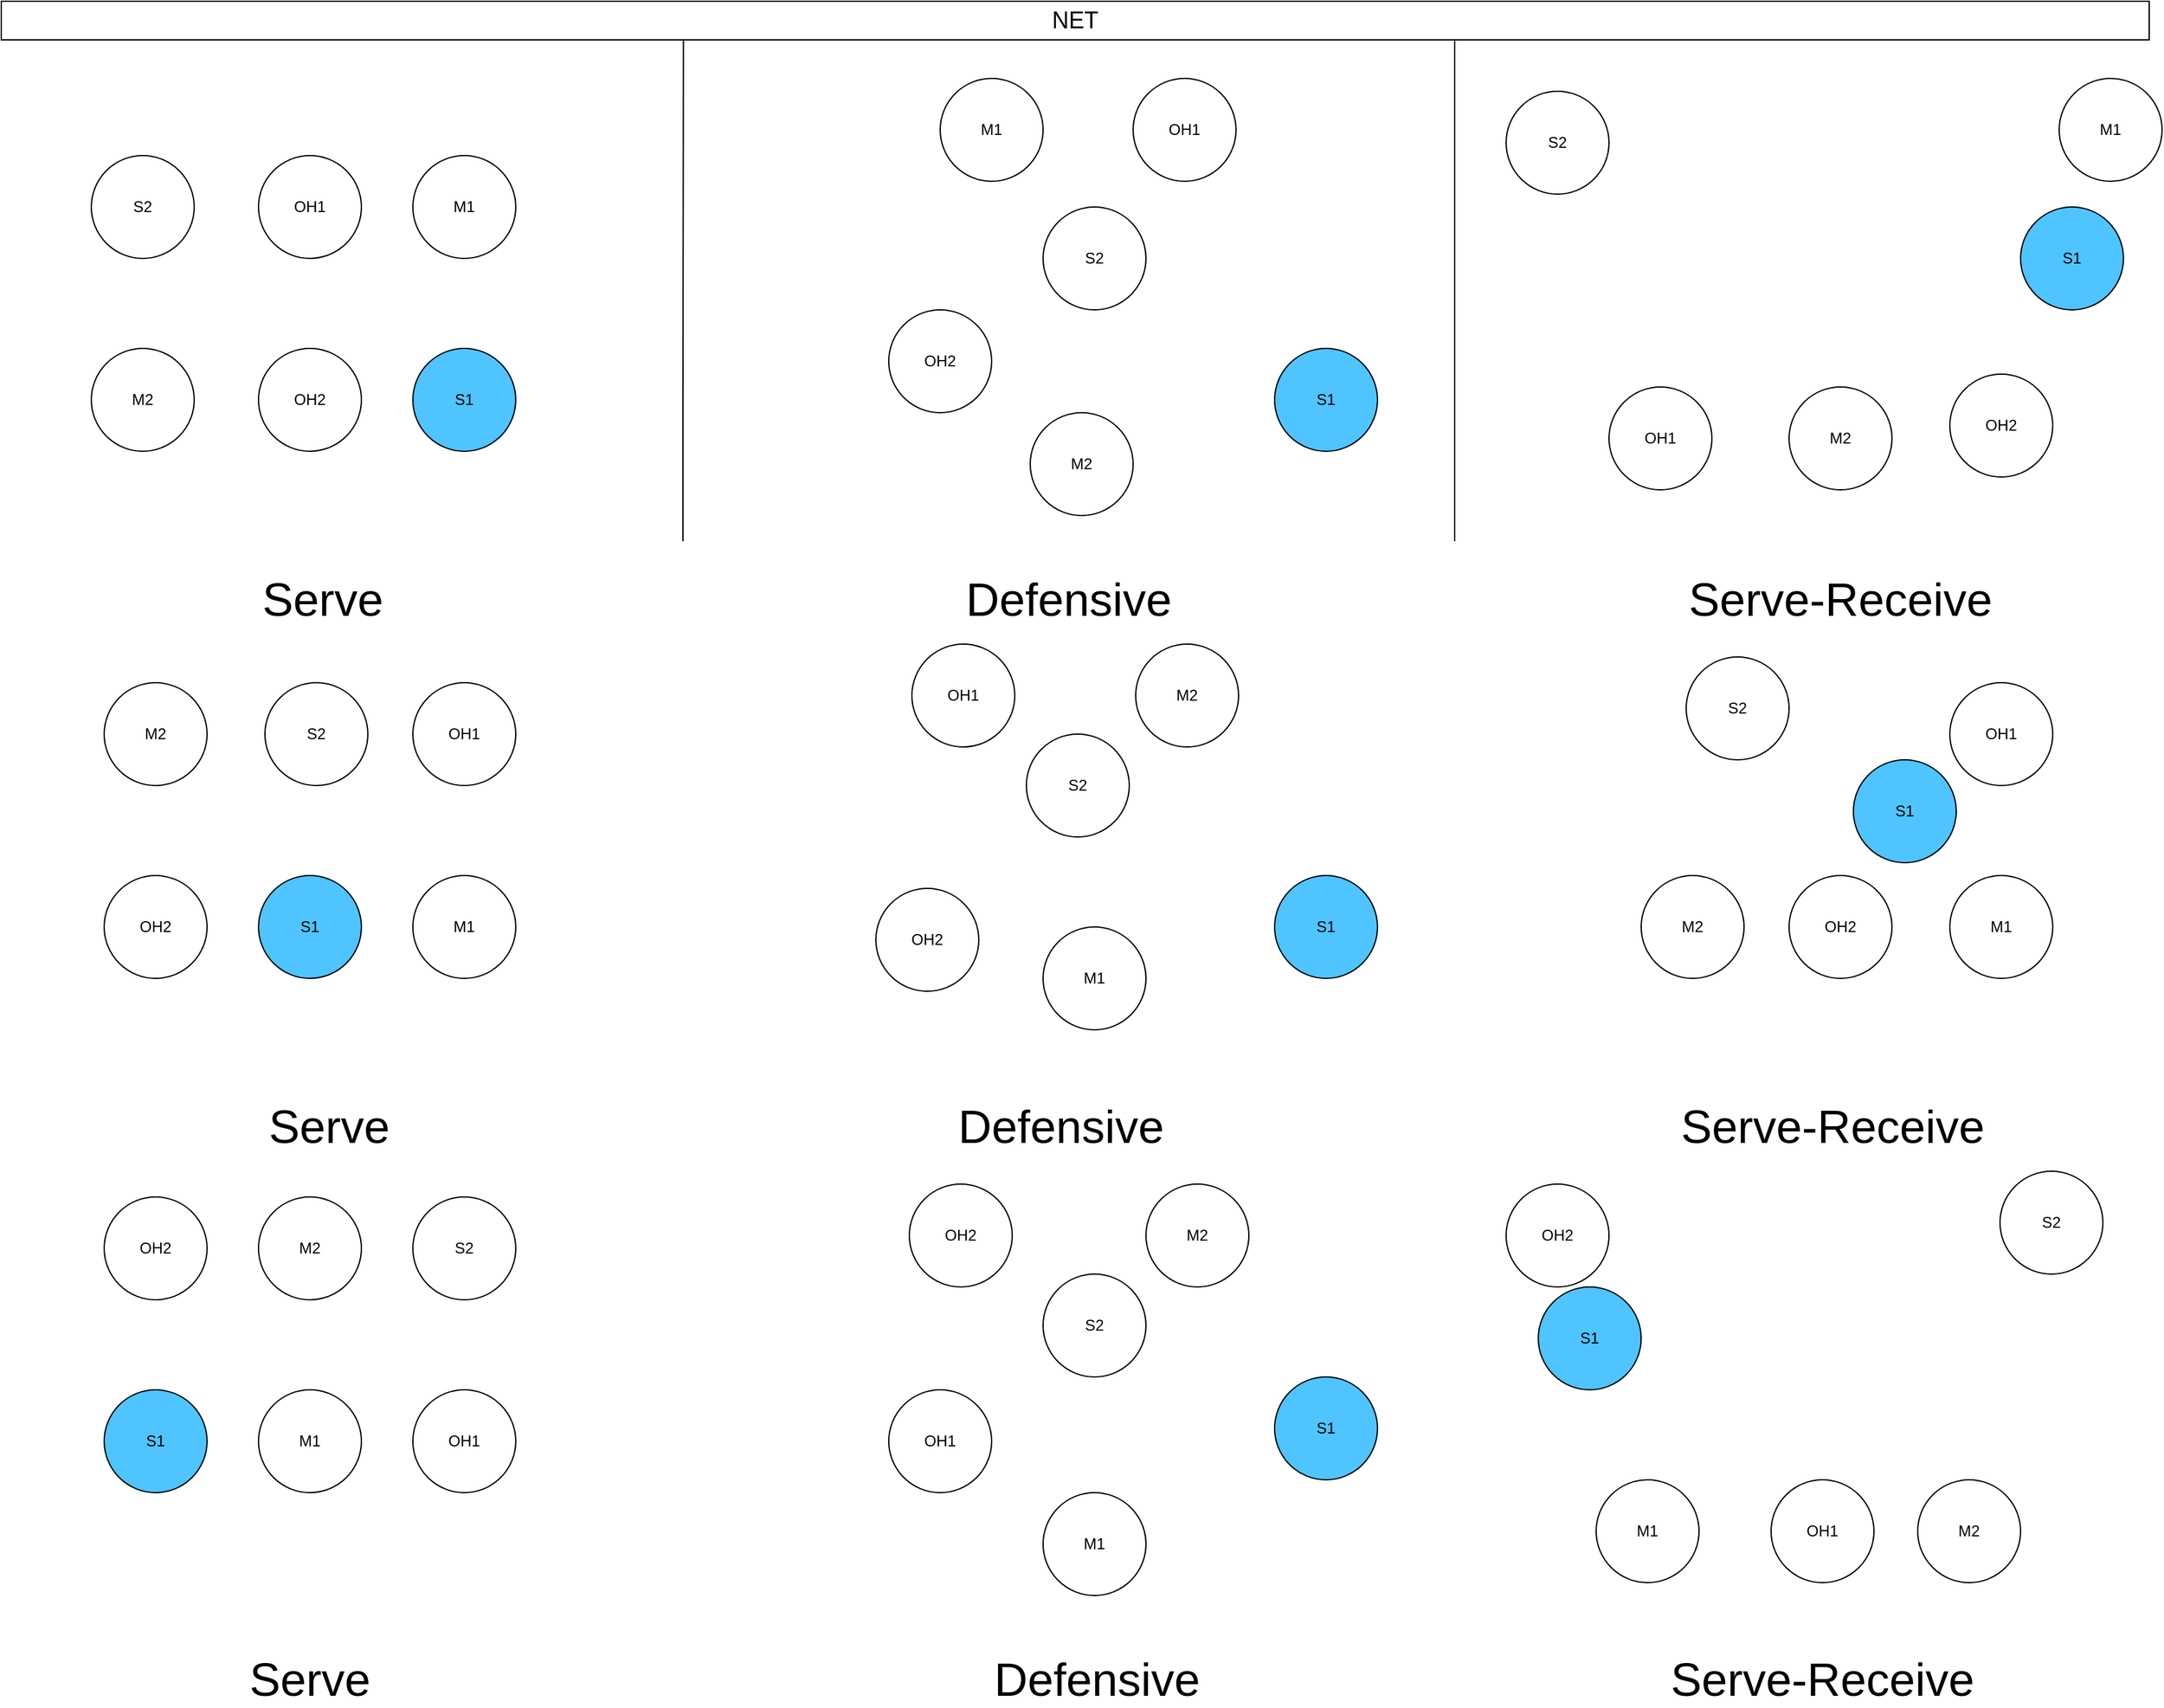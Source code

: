 <mxfile version="26.0.16">
  <diagram name="Page-1" id="3bV-v3iNxEjDUExOtoky">
    <mxGraphModel dx="2662" dy="1384" grid="1" gridSize="10" guides="1" tooltips="1" connect="1" arrows="1" fold="1" page="1" pageScale="1" pageWidth="850" pageHeight="1100" math="0" shadow="0">
      <root>
        <mxCell id="0" />
        <mxCell id="1" parent="0" />
        <mxCell id="stHNCON5wnD2ZEI-MZhL-2" value="S2" style="ellipse;whiteSpace=wrap;html=1;aspect=fixed;" vertex="1" parent="1">
          <mxGeometry x="80" y="380" width="80" height="80" as="geometry" />
        </mxCell>
        <mxCell id="stHNCON5wnD2ZEI-MZhL-3" value="M1" style="ellipse;whiteSpace=wrap;html=1;aspect=fixed;" vertex="1" parent="1">
          <mxGeometry x="330" y="380" width="80" height="80" as="geometry" />
        </mxCell>
        <mxCell id="stHNCON5wnD2ZEI-MZhL-4" value="OH2" style="ellipse;whiteSpace=wrap;html=1;aspect=fixed;" vertex="1" parent="1">
          <mxGeometry x="210" y="530" width="80" height="80" as="geometry" />
        </mxCell>
        <mxCell id="stHNCON5wnD2ZEI-MZhL-5" value="S1" style="ellipse;whiteSpace=wrap;html=1;aspect=fixed;fillColor=light-dark(#4FC4FF,var(--ge-dark-color, #121212));" vertex="1" parent="1">
          <mxGeometry x="330" y="530" width="80" height="80" as="geometry" />
        </mxCell>
        <mxCell id="stHNCON5wnD2ZEI-MZhL-6" value="OH1" style="ellipse;whiteSpace=wrap;html=1;aspect=fixed;" vertex="1" parent="1">
          <mxGeometry x="210" y="380" width="80" height="80" as="geometry" />
        </mxCell>
        <mxCell id="stHNCON5wnD2ZEI-MZhL-8" value="&lt;font style=&quot;font-size: 18px;&quot;&gt;NET&lt;/font&gt;" style="rounded=0;whiteSpace=wrap;html=1;" vertex="1" parent="1">
          <mxGeometry x="10" y="260" width="1670" height="30" as="geometry" />
        </mxCell>
        <mxCell id="stHNCON5wnD2ZEI-MZhL-9" value="" style="endArrow=none;html=1;rounded=0;entryX=0.305;entryY=1.018;entryDx=0;entryDy=0;entryPerimeter=0;" edge="1" parent="1">
          <mxGeometry width="50" height="50" relative="1" as="geometry">
            <mxPoint x="540" y="680" as="sourcePoint" />
            <mxPoint x="540.35" y="290.0" as="targetPoint" />
            <Array as="points">
              <mxPoint x="540" y="569.46" />
            </Array>
          </mxGeometry>
        </mxCell>
        <mxCell id="stHNCON5wnD2ZEI-MZhL-10" value="" style="endArrow=none;html=1;rounded=0;entryX=0.337;entryY=0.967;entryDx=0;entryDy=0;entryPerimeter=0;" edge="1" parent="1">
          <mxGeometry width="50" height="50" relative="1" as="geometry">
            <mxPoint x="1140" y="680" as="sourcePoint" />
            <mxPoint x="1140" y="290" as="targetPoint" />
          </mxGeometry>
        </mxCell>
        <mxCell id="stHNCON5wnD2ZEI-MZhL-23" value="M2" style="ellipse;whiteSpace=wrap;html=1;aspect=fixed;" vertex="1" parent="1">
          <mxGeometry x="810" y="580" width="80" height="80" as="geometry" />
        </mxCell>
        <mxCell id="stHNCON5wnD2ZEI-MZhL-24" value="S2" style="ellipse;whiteSpace=wrap;html=1;aspect=fixed;" vertex="1" parent="1">
          <mxGeometry x="820" y="420" width="80" height="80" as="geometry" />
        </mxCell>
        <mxCell id="stHNCON5wnD2ZEI-MZhL-25" value="M1" style="ellipse;whiteSpace=wrap;html=1;aspect=fixed;" vertex="1" parent="1">
          <mxGeometry x="740" y="320" width="80" height="80" as="geometry" />
        </mxCell>
        <mxCell id="stHNCON5wnD2ZEI-MZhL-26" value="OH2" style="ellipse;whiteSpace=wrap;html=1;aspect=fixed;" vertex="1" parent="1">
          <mxGeometry x="700" y="500" width="80" height="80" as="geometry" />
        </mxCell>
        <mxCell id="stHNCON5wnD2ZEI-MZhL-27" value="S1" style="ellipse;whiteSpace=wrap;html=1;aspect=fixed;fillColor=light-dark(#4FC4FF,var(--ge-dark-color, #121212));" vertex="1" parent="1">
          <mxGeometry x="1000" y="530" width="80" height="80" as="geometry" />
        </mxCell>
        <mxCell id="stHNCON5wnD2ZEI-MZhL-28" value="OH1" style="ellipse;whiteSpace=wrap;html=1;aspect=fixed;" vertex="1" parent="1">
          <mxGeometry x="890" y="320" width="80" height="80" as="geometry" />
        </mxCell>
        <mxCell id="stHNCON5wnD2ZEI-MZhL-29" value="M2" style="ellipse;whiteSpace=wrap;html=1;aspect=fixed;" vertex="1" parent="1">
          <mxGeometry x="1400" y="560" width="80" height="80" as="geometry" />
        </mxCell>
        <mxCell id="stHNCON5wnD2ZEI-MZhL-30" value="S2" style="ellipse;whiteSpace=wrap;html=1;aspect=fixed;" vertex="1" parent="1">
          <mxGeometry x="1180" y="330" width="80" height="80" as="geometry" />
        </mxCell>
        <mxCell id="stHNCON5wnD2ZEI-MZhL-31" value="M1" style="ellipse;whiteSpace=wrap;html=1;aspect=fixed;" vertex="1" parent="1">
          <mxGeometry x="1610" y="320" width="80" height="80" as="geometry" />
        </mxCell>
        <mxCell id="stHNCON5wnD2ZEI-MZhL-32" value="OH2" style="ellipse;whiteSpace=wrap;html=1;aspect=fixed;" vertex="1" parent="1">
          <mxGeometry x="1525" y="550" width="80" height="80" as="geometry" />
        </mxCell>
        <mxCell id="stHNCON5wnD2ZEI-MZhL-33" value="S1" style="ellipse;whiteSpace=wrap;html=1;aspect=fixed;fillColor=light-dark(#4FC4FF,var(--ge-dark-color, #121212));" vertex="1" parent="1">
          <mxGeometry x="1580" y="420" width="80" height="80" as="geometry" />
        </mxCell>
        <mxCell id="stHNCON5wnD2ZEI-MZhL-34" value="OH1" style="ellipse;whiteSpace=wrap;html=1;aspect=fixed;" vertex="1" parent="1">
          <mxGeometry x="1260" y="560" width="80" height="80" as="geometry" />
        </mxCell>
        <mxCell id="stHNCON5wnD2ZEI-MZhL-35" value="&lt;span style=&quot;font-size: 36px;&quot;&gt;Serve&lt;/span&gt;" style="text;html=1;align=center;verticalAlign=middle;whiteSpace=wrap;rounded=0;" vertex="1" parent="1">
          <mxGeometry x="230" y="710" width="60" height="30" as="geometry" />
        </mxCell>
        <mxCell id="stHNCON5wnD2ZEI-MZhL-37" value="&lt;span style=&quot;font-size: 36px;&quot;&gt;Defensive&lt;/span&gt;" style="text;html=1;align=center;verticalAlign=middle;whiteSpace=wrap;rounded=0;" vertex="1" parent="1">
          <mxGeometry x="810" y="710" width="60" height="30" as="geometry" />
        </mxCell>
        <mxCell id="stHNCON5wnD2ZEI-MZhL-38" value="&lt;span style=&quot;font-size: 36px;&quot;&gt;Serve-Receive&lt;/span&gt;" style="text;html=1;align=center;verticalAlign=middle;whiteSpace=wrap;rounded=0;" vertex="1" parent="1">
          <mxGeometry x="1310" y="710" width="260" height="30" as="geometry" />
        </mxCell>
        <mxCell id="stHNCON5wnD2ZEI-MZhL-39" value="M2" style="ellipse;whiteSpace=wrap;html=1;aspect=fixed;" vertex="1" parent="1">
          <mxGeometry x="90" y="790" width="80" height="80" as="geometry" />
        </mxCell>
        <mxCell id="stHNCON5wnD2ZEI-MZhL-40" value="S2" style="ellipse;whiteSpace=wrap;html=1;aspect=fixed;" vertex="1" parent="1">
          <mxGeometry x="215" y="790" width="80" height="80" as="geometry" />
        </mxCell>
        <mxCell id="stHNCON5wnD2ZEI-MZhL-41" value="M1" style="ellipse;whiteSpace=wrap;html=1;aspect=fixed;" vertex="1" parent="1">
          <mxGeometry x="330" y="940" width="80" height="80" as="geometry" />
        </mxCell>
        <mxCell id="stHNCON5wnD2ZEI-MZhL-42" value="OH2" style="ellipse;whiteSpace=wrap;html=1;aspect=fixed;" vertex="1" parent="1">
          <mxGeometry x="90" y="940" width="80" height="80" as="geometry" />
        </mxCell>
        <mxCell id="stHNCON5wnD2ZEI-MZhL-43" value="S1" style="ellipse;whiteSpace=wrap;html=1;aspect=fixed;fillColor=light-dark(#4FC4FF,var(--ge-dark-color, #121212));" vertex="1" parent="1">
          <mxGeometry x="210" y="940" width="80" height="80" as="geometry" />
        </mxCell>
        <mxCell id="stHNCON5wnD2ZEI-MZhL-44" value="OH1" style="ellipse;whiteSpace=wrap;html=1;aspect=fixed;" vertex="1" parent="1">
          <mxGeometry x="330" y="790" width="80" height="80" as="geometry" />
        </mxCell>
        <mxCell id="stHNCON5wnD2ZEI-MZhL-45" value="&lt;span style=&quot;font-size: 36px;&quot;&gt;Serve&lt;/span&gt;" style="text;html=1;align=center;verticalAlign=middle;whiteSpace=wrap;rounded=0;" vertex="1" parent="1">
          <mxGeometry x="235" y="1120" width="60" height="30" as="geometry" />
        </mxCell>
        <mxCell id="stHNCON5wnD2ZEI-MZhL-47" value="M2" style="ellipse;whiteSpace=wrap;html=1;aspect=fixed;" vertex="1" parent="1">
          <mxGeometry x="892" y="760" width="80" height="80" as="geometry" />
        </mxCell>
        <mxCell id="stHNCON5wnD2ZEI-MZhL-48" value="S2" style="ellipse;whiteSpace=wrap;html=1;aspect=fixed;" vertex="1" parent="1">
          <mxGeometry x="807" y="830" width="80" height="80" as="geometry" />
        </mxCell>
        <mxCell id="stHNCON5wnD2ZEI-MZhL-49" value="M1" style="ellipse;whiteSpace=wrap;html=1;aspect=fixed;" vertex="1" parent="1">
          <mxGeometry x="820" y="980" width="80" height="80" as="geometry" />
        </mxCell>
        <mxCell id="stHNCON5wnD2ZEI-MZhL-50" value="OH2" style="ellipse;whiteSpace=wrap;html=1;aspect=fixed;" vertex="1" parent="1">
          <mxGeometry x="690" y="950" width="80" height="80" as="geometry" />
        </mxCell>
        <mxCell id="stHNCON5wnD2ZEI-MZhL-51" value="S1" style="ellipse;whiteSpace=wrap;html=1;aspect=fixed;fillColor=light-dark(#4FC4FF,var(--ge-dark-color, #121212));" vertex="1" parent="1">
          <mxGeometry x="1000" y="940" width="80" height="80" as="geometry" />
        </mxCell>
        <mxCell id="stHNCON5wnD2ZEI-MZhL-52" value="OH1" style="ellipse;whiteSpace=wrap;html=1;aspect=fixed;" vertex="1" parent="1">
          <mxGeometry x="718" y="760" width="80" height="80" as="geometry" />
        </mxCell>
        <mxCell id="stHNCON5wnD2ZEI-MZhL-53" value="M2" style="ellipse;whiteSpace=wrap;html=1;aspect=fixed;" vertex="1" parent="1">
          <mxGeometry x="1285" y="940" width="80" height="80" as="geometry" />
        </mxCell>
        <mxCell id="stHNCON5wnD2ZEI-MZhL-54" value="S2" style="ellipse;whiteSpace=wrap;html=1;aspect=fixed;" vertex="1" parent="1">
          <mxGeometry x="1320" y="770" width="80" height="80" as="geometry" />
        </mxCell>
        <mxCell id="stHNCON5wnD2ZEI-MZhL-55" value="M1" style="ellipse;whiteSpace=wrap;html=1;aspect=fixed;" vertex="1" parent="1">
          <mxGeometry x="1525" y="940" width="80" height="80" as="geometry" />
        </mxCell>
        <mxCell id="stHNCON5wnD2ZEI-MZhL-56" value="OH2" style="ellipse;whiteSpace=wrap;html=1;aspect=fixed;" vertex="1" parent="1">
          <mxGeometry x="1400" y="940" width="80" height="80" as="geometry" />
        </mxCell>
        <mxCell id="stHNCON5wnD2ZEI-MZhL-57" value="S1" style="ellipse;whiteSpace=wrap;html=1;aspect=fixed;fillColor=light-dark(#4FC4FF,var(--ge-dark-color, #121212));" vertex="1" parent="1">
          <mxGeometry x="1450" y="850" width="80" height="80" as="geometry" />
        </mxCell>
        <mxCell id="stHNCON5wnD2ZEI-MZhL-58" value="OH1" style="ellipse;whiteSpace=wrap;html=1;aspect=fixed;" vertex="1" parent="1">
          <mxGeometry x="1525" y="790" width="80" height="80" as="geometry" />
        </mxCell>
        <mxCell id="stHNCON5wnD2ZEI-MZhL-59" value="&lt;span style=&quot;font-size: 36px;&quot;&gt;Defensive&lt;/span&gt;" style="text;html=1;align=center;verticalAlign=middle;whiteSpace=wrap;rounded=0;" vertex="1" parent="1">
          <mxGeometry x="804" y="1120" width="60" height="30" as="geometry" />
        </mxCell>
        <mxCell id="stHNCON5wnD2ZEI-MZhL-60" value="&lt;span style=&quot;font-size: 36px;&quot;&gt;Serve-Receive&lt;/span&gt;" style="text;html=1;align=center;verticalAlign=middle;whiteSpace=wrap;rounded=0;" vertex="1" parent="1">
          <mxGeometry x="1304" y="1120" width="260" height="30" as="geometry" />
        </mxCell>
        <mxCell id="stHNCON5wnD2ZEI-MZhL-61" value="M2" style="ellipse;whiteSpace=wrap;html=1;aspect=fixed;" vertex="1" parent="1">
          <mxGeometry x="210" y="1190" width="80" height="80" as="geometry" />
        </mxCell>
        <mxCell id="stHNCON5wnD2ZEI-MZhL-62" value="S2" style="ellipse;whiteSpace=wrap;html=1;aspect=fixed;" vertex="1" parent="1">
          <mxGeometry x="330" y="1190" width="80" height="80" as="geometry" />
        </mxCell>
        <mxCell id="stHNCON5wnD2ZEI-MZhL-63" value="M1" style="ellipse;whiteSpace=wrap;html=1;aspect=fixed;" vertex="1" parent="1">
          <mxGeometry x="210" y="1340" width="80" height="80" as="geometry" />
        </mxCell>
        <mxCell id="stHNCON5wnD2ZEI-MZhL-64" value="OH2" style="ellipse;whiteSpace=wrap;html=1;aspect=fixed;" vertex="1" parent="1">
          <mxGeometry x="90" y="1190" width="80" height="80" as="geometry" />
        </mxCell>
        <mxCell id="stHNCON5wnD2ZEI-MZhL-65" value="S1" style="ellipse;whiteSpace=wrap;html=1;aspect=fixed;fillColor=light-dark(#4FC4FF,var(--ge-dark-color, #121212));" vertex="1" parent="1">
          <mxGeometry x="90" y="1340" width="80" height="80" as="geometry" />
        </mxCell>
        <mxCell id="stHNCON5wnD2ZEI-MZhL-66" value="OH1" style="ellipse;whiteSpace=wrap;html=1;aspect=fixed;" vertex="1" parent="1">
          <mxGeometry x="330" y="1340" width="80" height="80" as="geometry" />
        </mxCell>
        <mxCell id="stHNCON5wnD2ZEI-MZhL-67" value="&lt;span style=&quot;font-size: 36px;&quot;&gt;Serve&lt;/span&gt;" style="text;html=1;align=center;verticalAlign=middle;whiteSpace=wrap;rounded=0;" vertex="1" parent="1">
          <mxGeometry x="220" y="1550" width="60" height="30" as="geometry" />
        </mxCell>
        <mxCell id="stHNCON5wnD2ZEI-MZhL-68" value="M2" style="ellipse;whiteSpace=wrap;html=1;aspect=fixed;" vertex="1" parent="1">
          <mxGeometry x="900" y="1180" width="80" height="80" as="geometry" />
        </mxCell>
        <mxCell id="stHNCON5wnD2ZEI-MZhL-69" value="S2" style="ellipse;whiteSpace=wrap;html=1;aspect=fixed;" vertex="1" parent="1">
          <mxGeometry x="820" y="1250" width="80" height="80" as="geometry" />
        </mxCell>
        <mxCell id="stHNCON5wnD2ZEI-MZhL-70" value="M1" style="ellipse;whiteSpace=wrap;html=1;aspect=fixed;" vertex="1" parent="1">
          <mxGeometry x="820" y="1420" width="80" height="80" as="geometry" />
        </mxCell>
        <mxCell id="stHNCON5wnD2ZEI-MZhL-71" value="OH2" style="ellipse;whiteSpace=wrap;html=1;aspect=fixed;" vertex="1" parent="1">
          <mxGeometry x="716" y="1180" width="80" height="80" as="geometry" />
        </mxCell>
        <mxCell id="stHNCON5wnD2ZEI-MZhL-72" value="S1" style="ellipse;whiteSpace=wrap;html=1;aspect=fixed;fillColor=light-dark(#4FC4FF,var(--ge-dark-color, #121212));" vertex="1" parent="1">
          <mxGeometry x="1000" y="1330" width="80" height="80" as="geometry" />
        </mxCell>
        <mxCell id="stHNCON5wnD2ZEI-MZhL-73" value="OH1" style="ellipse;whiteSpace=wrap;html=1;aspect=fixed;" vertex="1" parent="1">
          <mxGeometry x="700" y="1340" width="80" height="80" as="geometry" />
        </mxCell>
        <mxCell id="stHNCON5wnD2ZEI-MZhL-74" value="M2" style="ellipse;whiteSpace=wrap;html=1;aspect=fixed;" vertex="1" parent="1">
          <mxGeometry x="1500" y="1410" width="80" height="80" as="geometry" />
        </mxCell>
        <mxCell id="stHNCON5wnD2ZEI-MZhL-75" value="S2" style="ellipse;whiteSpace=wrap;html=1;aspect=fixed;" vertex="1" parent="1">
          <mxGeometry x="1564" y="1170" width="80" height="80" as="geometry" />
        </mxCell>
        <mxCell id="stHNCON5wnD2ZEI-MZhL-76" value="M1" style="ellipse;whiteSpace=wrap;html=1;aspect=fixed;" vertex="1" parent="1">
          <mxGeometry x="1250" y="1410" width="80" height="80" as="geometry" />
        </mxCell>
        <mxCell id="stHNCON5wnD2ZEI-MZhL-77" value="OH2" style="ellipse;whiteSpace=wrap;html=1;aspect=fixed;" vertex="1" parent="1">
          <mxGeometry x="1180" y="1180" width="80" height="80" as="geometry" />
        </mxCell>
        <mxCell id="stHNCON5wnD2ZEI-MZhL-78" value="S1" style="ellipse;whiteSpace=wrap;html=1;aspect=fixed;fillColor=light-dark(#4FC4FF,var(--ge-dark-color, #121212));" vertex="1" parent="1">
          <mxGeometry x="1205" y="1260" width="80" height="80" as="geometry" />
        </mxCell>
        <mxCell id="stHNCON5wnD2ZEI-MZhL-79" value="OH1" style="ellipse;whiteSpace=wrap;html=1;aspect=fixed;" vertex="1" parent="1">
          <mxGeometry x="1386" y="1410" width="80" height="80" as="geometry" />
        </mxCell>
        <mxCell id="stHNCON5wnD2ZEI-MZhL-80" value="&lt;span style=&quot;font-size: 36px;&quot;&gt;Defensive&lt;/span&gt;" style="text;html=1;align=center;verticalAlign=middle;whiteSpace=wrap;rounded=0;" vertex="1" parent="1">
          <mxGeometry x="832" y="1550" width="60" height="30" as="geometry" />
        </mxCell>
        <mxCell id="stHNCON5wnD2ZEI-MZhL-81" value="&lt;span style=&quot;font-size: 36px;&quot;&gt;Serve-Receive&lt;/span&gt;" style="text;html=1;align=center;verticalAlign=middle;whiteSpace=wrap;rounded=0;" vertex="1" parent="1">
          <mxGeometry x="1296" y="1550" width="260" height="30" as="geometry" />
        </mxCell>
        <mxCell id="stHNCON5wnD2ZEI-MZhL-85" value="M2" style="ellipse;whiteSpace=wrap;html=1;aspect=fixed;" vertex="1" parent="1">
          <mxGeometry x="80" y="530" width="80" height="80" as="geometry" />
        </mxCell>
      </root>
    </mxGraphModel>
  </diagram>
</mxfile>
